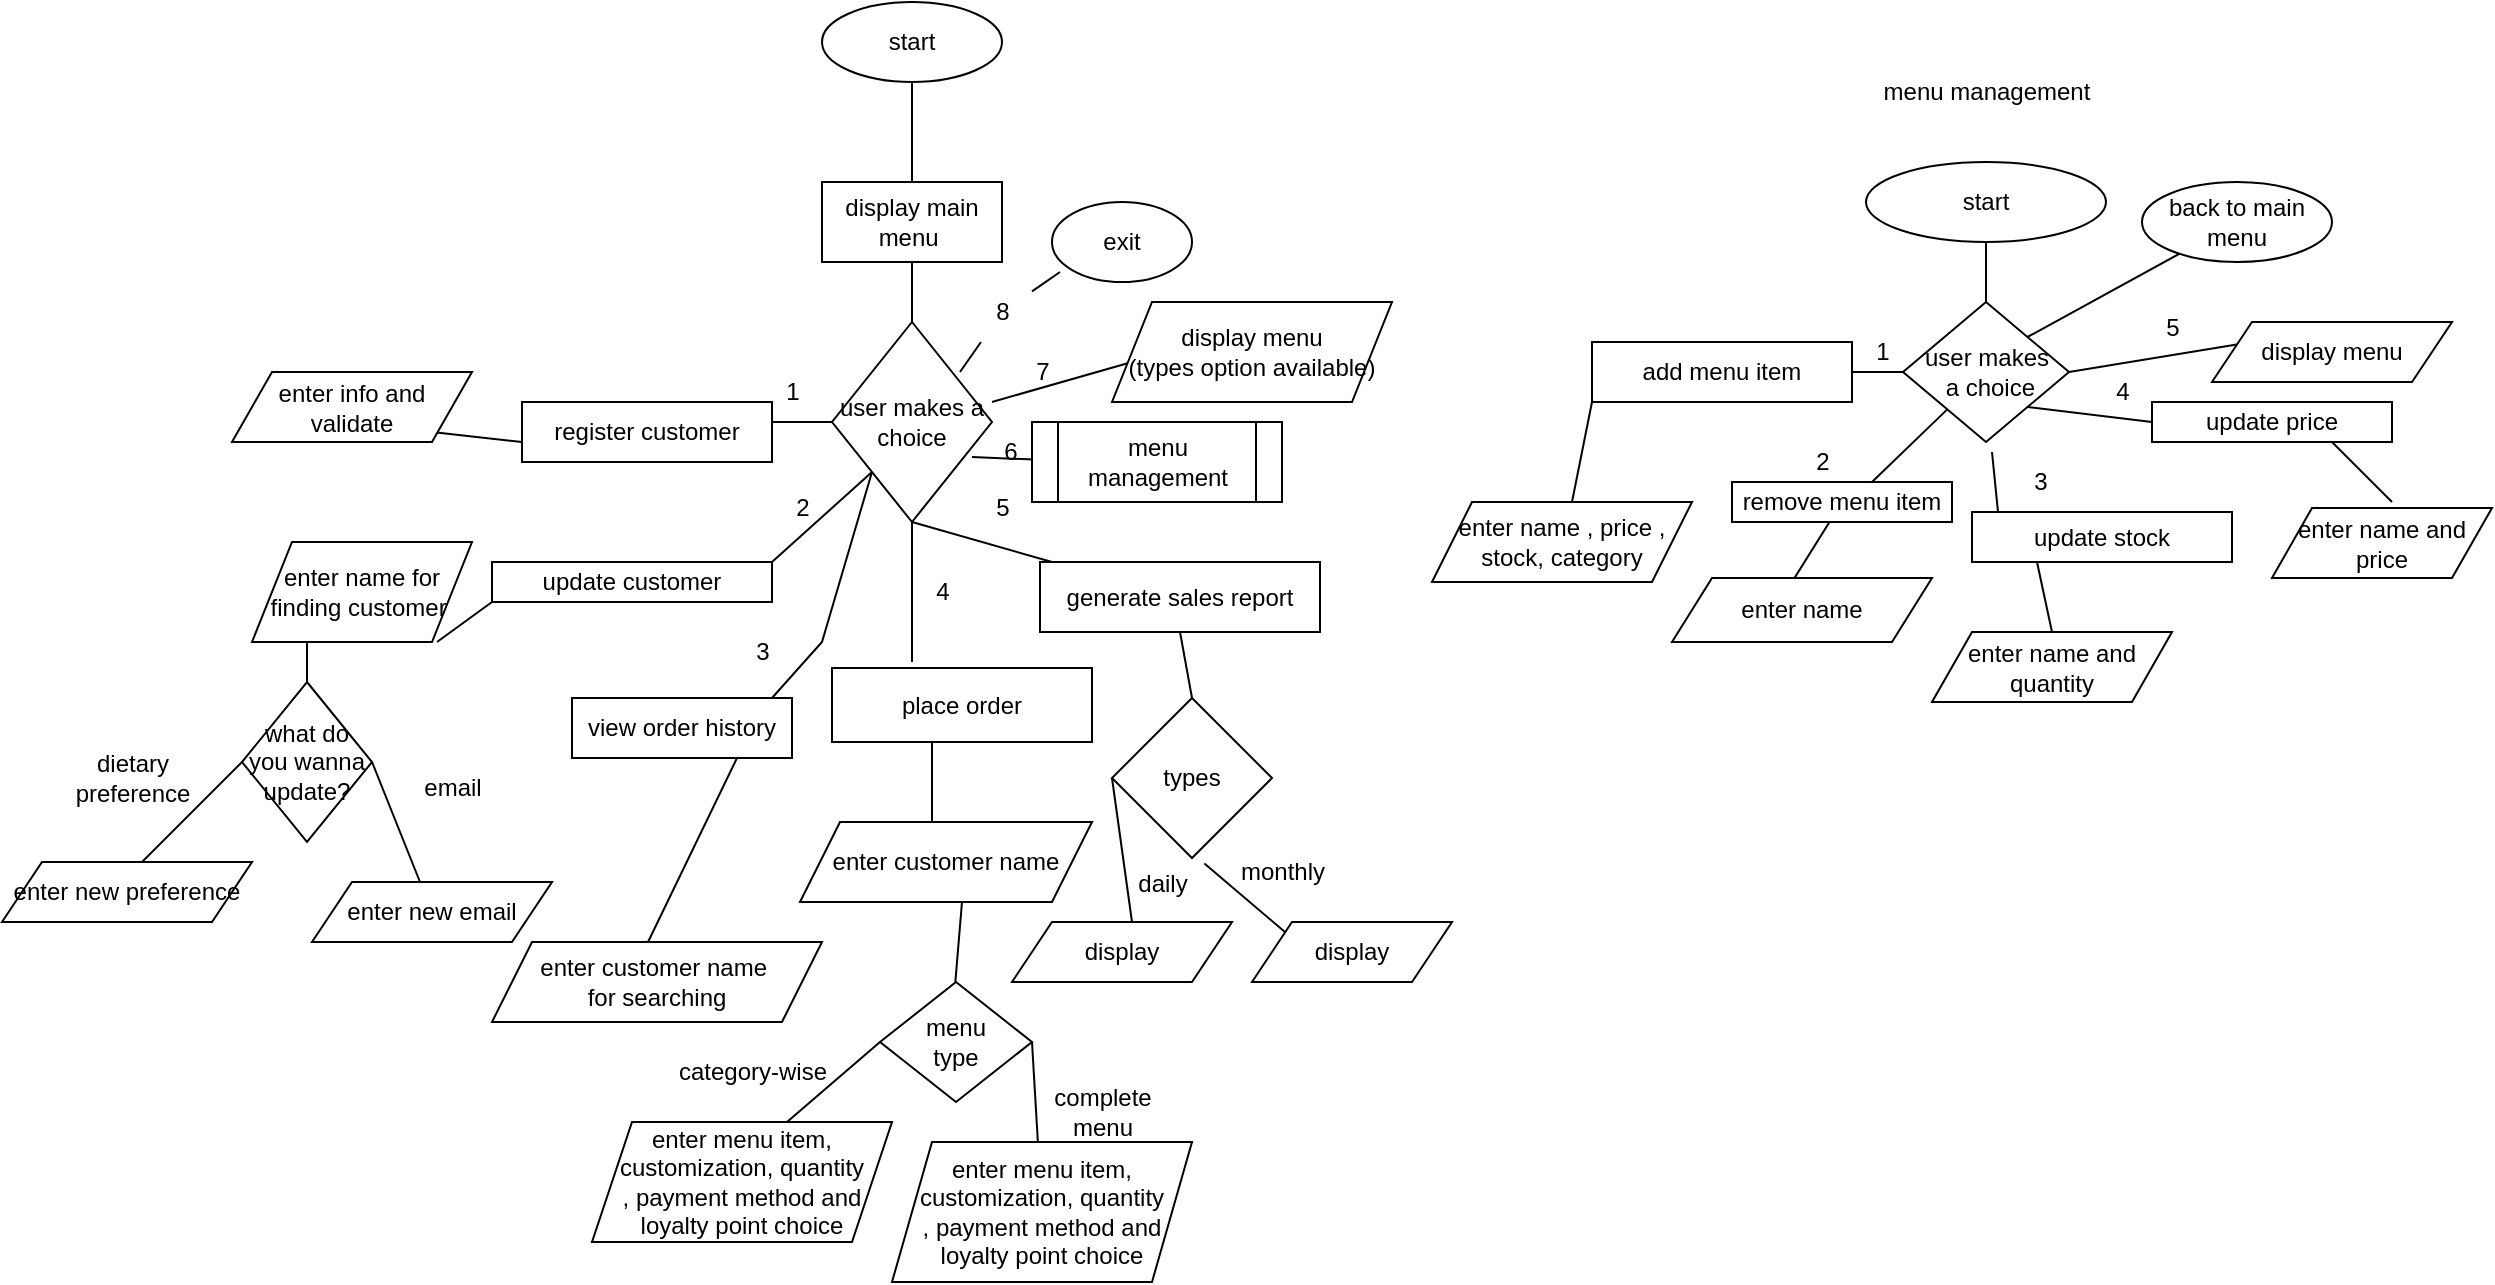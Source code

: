 <mxfile version="27.0.6">
  <diagram id="C5RBs43oDa-KdzZeNtuy" name="Page-1">
    <mxGraphModel dx="1990" dy="620" grid="1" gridSize="10" guides="1" tooltips="1" connect="1" arrows="1" fold="1" page="1" pageScale="1" pageWidth="827" pageHeight="1169" math="0" shadow="0">
      <root>
        <mxCell id="WIyWlLk6GJQsqaUBKTNV-0" />
        <mxCell id="WIyWlLk6GJQsqaUBKTNV-1" parent="WIyWlLk6GJQsqaUBKTNV-0" />
        <mxCell id="1PESIYowiOWOIRE1go4r-1" value="start" style="ellipse;whiteSpace=wrap;html=1;" vertex="1" parent="WIyWlLk6GJQsqaUBKTNV-1">
          <mxGeometry x="305" y="30" width="90" height="40" as="geometry" />
        </mxCell>
        <mxCell id="1PESIYowiOWOIRE1go4r-2" value="" style="endArrow=none;html=1;rounded=0;entryX=0.5;entryY=1;entryDx=0;entryDy=0;" edge="1" parent="WIyWlLk6GJQsqaUBKTNV-1" source="1PESIYowiOWOIRE1go4r-3" target="1PESIYowiOWOIRE1go4r-1">
          <mxGeometry width="50" height="50" relative="1" as="geometry">
            <mxPoint x="55" y="120" as="sourcePoint" />
            <mxPoint x="70" y="120" as="targetPoint" />
          </mxGeometry>
        </mxCell>
        <mxCell id="1PESIYowiOWOIRE1go4r-3" value="display main menu&amp;nbsp;" style="rounded=0;whiteSpace=wrap;html=1;" vertex="1" parent="WIyWlLk6GJQsqaUBKTNV-1">
          <mxGeometry x="305" y="120" width="90" height="40" as="geometry" />
        </mxCell>
        <mxCell id="1PESIYowiOWOIRE1go4r-5" value="" style="endArrow=none;html=1;rounded=0;entryX=0.5;entryY=1;entryDx=0;entryDy=0;exitX=0.5;exitY=0;exitDx=0;exitDy=0;" edge="1" parent="WIyWlLk6GJQsqaUBKTNV-1" source="1PESIYowiOWOIRE1go4r-7" target="1PESIYowiOWOIRE1go4r-3">
          <mxGeometry width="50" height="50" relative="1" as="geometry">
            <mxPoint x="55" y="180" as="sourcePoint" />
            <mxPoint x="440" y="240" as="targetPoint" />
          </mxGeometry>
        </mxCell>
        <mxCell id="1PESIYowiOWOIRE1go4r-7" value="user makes a choice" style="rhombus;whiteSpace=wrap;html=1;" vertex="1" parent="WIyWlLk6GJQsqaUBKTNV-1">
          <mxGeometry x="310" y="190" width="80" height="100" as="geometry" />
        </mxCell>
        <mxCell id="1PESIYowiOWOIRE1go4r-8" value="" style="endArrow=none;html=1;rounded=0;entryX=0;entryY=0.5;entryDx=0;entryDy=0;" edge="1" parent="WIyWlLk6GJQsqaUBKTNV-1" target="1PESIYowiOWOIRE1go4r-7">
          <mxGeometry width="50" height="50" relative="1" as="geometry">
            <mxPoint x="270" y="240" as="sourcePoint" />
            <mxPoint x="440" y="270" as="targetPoint" />
          </mxGeometry>
        </mxCell>
        <mxCell id="1PESIYowiOWOIRE1go4r-9" value="1" style="text;html=1;align=center;verticalAlign=middle;resizable=0;points=[];autosize=1;strokeColor=none;fillColor=none;" vertex="1" parent="WIyWlLk6GJQsqaUBKTNV-1">
          <mxGeometry x="275" y="210" width="30" height="30" as="geometry" />
        </mxCell>
        <mxCell id="1PESIYowiOWOIRE1go4r-10" value="register customer" style="rounded=0;whiteSpace=wrap;html=1;" vertex="1" parent="WIyWlLk6GJQsqaUBKTNV-1">
          <mxGeometry x="155" y="230" width="125" height="30" as="geometry" />
        </mxCell>
        <mxCell id="1PESIYowiOWOIRE1go4r-11" value="" style="endArrow=none;html=1;rounded=0;exitX=1;exitY=0.5;exitDx=0;exitDy=0;" edge="1" parent="WIyWlLk6GJQsqaUBKTNV-1">
          <mxGeometry width="50" height="50" relative="1" as="geometry">
            <mxPoint x="110" y="245" as="sourcePoint" />
            <mxPoint x="155" y="250" as="targetPoint" />
            <Array as="points" />
          </mxGeometry>
        </mxCell>
        <mxCell id="1PESIYowiOWOIRE1go4r-14" value="" style="endArrow=none;html=1;rounded=0;entryX=0;entryY=1;entryDx=0;entryDy=0;" edge="1" parent="WIyWlLk6GJQsqaUBKTNV-1" target="1PESIYowiOWOIRE1go4r-7">
          <mxGeometry width="50" height="50" relative="1" as="geometry">
            <mxPoint x="280" y="310" as="sourcePoint" />
            <mxPoint x="440" y="270" as="targetPoint" />
          </mxGeometry>
        </mxCell>
        <mxCell id="1PESIYowiOWOIRE1go4r-15" value="2&lt;div&gt;&lt;br&gt;&lt;/div&gt;" style="text;html=1;align=center;verticalAlign=middle;resizable=0;points=[];autosize=1;strokeColor=none;fillColor=none;" vertex="1" parent="WIyWlLk6GJQsqaUBKTNV-1">
          <mxGeometry x="280" y="270" width="30" height="40" as="geometry" />
        </mxCell>
        <mxCell id="1PESIYowiOWOIRE1go4r-16" value="update customer" style="rounded=0;whiteSpace=wrap;html=1;" vertex="1" parent="WIyWlLk6GJQsqaUBKTNV-1">
          <mxGeometry x="140" y="310" width="140" height="20" as="geometry" />
        </mxCell>
        <mxCell id="1PESIYowiOWOIRE1go4r-17" value="" style="endArrow=none;html=1;rounded=0;exitX=1;exitY=1;exitDx=0;exitDy=0;" edge="1" parent="WIyWlLk6GJQsqaUBKTNV-1">
          <mxGeometry width="50" height="50" relative="1" as="geometry">
            <mxPoint x="112.5" y="350" as="sourcePoint" />
            <mxPoint x="140" y="330" as="targetPoint" />
          </mxGeometry>
        </mxCell>
        <mxCell id="1PESIYowiOWOIRE1go4r-19" value="" style="endArrow=none;html=1;rounded=0;exitX=0.5;exitY=1;exitDx=0;exitDy=0;" edge="1" parent="WIyWlLk6GJQsqaUBKTNV-1" target="1PESIYowiOWOIRE1go4r-20">
          <mxGeometry width="50" height="50" relative="1" as="geometry">
            <mxPoint x="47.5" y="350" as="sourcePoint" />
            <mxPoint x="50" y="350" as="targetPoint" />
          </mxGeometry>
        </mxCell>
        <mxCell id="1PESIYowiOWOIRE1go4r-20" value="what do you wanna update?" style="rhombus;whiteSpace=wrap;html=1;" vertex="1" parent="WIyWlLk6GJQsqaUBKTNV-1">
          <mxGeometry x="15" y="370" width="65" height="80" as="geometry" />
        </mxCell>
        <mxCell id="1PESIYowiOWOIRE1go4r-21" value="" style="endArrow=none;html=1;rounded=0;exitX=1;exitY=0.5;exitDx=0;exitDy=0;" edge="1" parent="WIyWlLk6GJQsqaUBKTNV-1" source="1PESIYowiOWOIRE1go4r-20">
          <mxGeometry width="50" height="50" relative="1" as="geometry">
            <mxPoint x="370" y="370" as="sourcePoint" />
            <mxPoint x="104" y="470" as="targetPoint" />
          </mxGeometry>
        </mxCell>
        <mxCell id="1PESIYowiOWOIRE1go4r-24" value="" style="endArrow=none;html=1;rounded=0;" edge="1" parent="WIyWlLk6GJQsqaUBKTNV-1">
          <mxGeometry width="50" height="50" relative="1" as="geometry">
            <mxPoint x="-35" y="460" as="sourcePoint" />
            <mxPoint x="15" y="410" as="targetPoint" />
          </mxGeometry>
        </mxCell>
        <mxCell id="1PESIYowiOWOIRE1go4r-25" value="email" style="text;html=1;align=center;verticalAlign=middle;resizable=0;points=[];autosize=1;strokeColor=none;fillColor=none;" vertex="1" parent="WIyWlLk6GJQsqaUBKTNV-1">
          <mxGeometry x="95" y="408" width="50" height="30" as="geometry" />
        </mxCell>
        <mxCell id="1PESIYowiOWOIRE1go4r-26" value="dietary&lt;div&gt;preference&lt;/div&gt;" style="text;html=1;align=center;verticalAlign=middle;resizable=0;points=[];autosize=1;strokeColor=none;fillColor=none;" vertex="1" parent="WIyWlLk6GJQsqaUBKTNV-1">
          <mxGeometry x="-80" y="398" width="80" height="40" as="geometry" />
        </mxCell>
        <mxCell id="1PESIYowiOWOIRE1go4r-27" value="" style="endArrow=none;html=1;rounded=0;exitX=0.5;exitY=0;exitDx=0;exitDy=0;entryX=0;entryY=1;entryDx=0;entryDy=0;" edge="1" parent="WIyWlLk6GJQsqaUBKTNV-1" target="1PESIYowiOWOIRE1go4r-7">
          <mxGeometry width="50" height="50" relative="1" as="geometry">
            <mxPoint x="280" y="378" as="sourcePoint" />
            <mxPoint x="332.5" y="274.375" as="targetPoint" />
            <Array as="points">
              <mxPoint x="305" y="350" />
            </Array>
          </mxGeometry>
        </mxCell>
        <mxCell id="1PESIYowiOWOIRE1go4r-28" value="view order history" style="rounded=0;whiteSpace=wrap;html=1;" vertex="1" parent="WIyWlLk6GJQsqaUBKTNV-1">
          <mxGeometry x="180" y="378" width="110" height="30" as="geometry" />
        </mxCell>
        <mxCell id="1PESIYowiOWOIRE1go4r-30" value="3" style="text;html=1;align=center;verticalAlign=middle;resizable=0;points=[];autosize=1;strokeColor=none;fillColor=none;" vertex="1" parent="WIyWlLk6GJQsqaUBKTNV-1">
          <mxGeometry x="260" y="340" width="30" height="30" as="geometry" />
        </mxCell>
        <mxCell id="1PESIYowiOWOIRE1go4r-33" value="enter info and validate" style="shape=parallelogram;perimeter=parallelogramPerimeter;whiteSpace=wrap;html=1;fixedSize=1;" vertex="1" parent="WIyWlLk6GJQsqaUBKTNV-1">
          <mxGeometry x="10" y="215" width="120" height="35" as="geometry" />
        </mxCell>
        <mxCell id="1PESIYowiOWOIRE1go4r-34" value="enter name for finding customer&amp;nbsp;" style="shape=parallelogram;perimeter=parallelogramPerimeter;whiteSpace=wrap;html=1;fixedSize=1;" vertex="1" parent="WIyWlLk6GJQsqaUBKTNV-1">
          <mxGeometry x="20" y="300" width="110" height="50" as="geometry" />
        </mxCell>
        <mxCell id="1PESIYowiOWOIRE1go4r-35" value="enter new preference" style="shape=parallelogram;perimeter=parallelogramPerimeter;whiteSpace=wrap;html=1;fixedSize=1;" vertex="1" parent="WIyWlLk6GJQsqaUBKTNV-1">
          <mxGeometry x="-105" y="460" width="125" height="30" as="geometry" />
        </mxCell>
        <mxCell id="1PESIYowiOWOIRE1go4r-36" value="enter new email" style="shape=parallelogram;perimeter=parallelogramPerimeter;whiteSpace=wrap;html=1;fixedSize=1;" vertex="1" parent="WIyWlLk6GJQsqaUBKTNV-1">
          <mxGeometry x="50" y="470" width="120" height="30" as="geometry" />
        </mxCell>
        <mxCell id="1PESIYowiOWOIRE1go4r-37" value="" style="endArrow=none;html=1;rounded=0;entryX=0.75;entryY=1;entryDx=0;entryDy=0;exitX=0.467;exitY=0.05;exitDx=0;exitDy=0;exitPerimeter=0;" edge="1" parent="WIyWlLk6GJQsqaUBKTNV-1" source="1PESIYowiOWOIRE1go4r-38" target="1PESIYowiOWOIRE1go4r-28">
          <mxGeometry width="50" height="50" relative="1" as="geometry">
            <mxPoint x="285" y="450" as="sourcePoint" />
            <mxPoint x="320" y="340" as="targetPoint" />
          </mxGeometry>
        </mxCell>
        <mxCell id="1PESIYowiOWOIRE1go4r-38" value="enter customer name&amp;nbsp;&lt;div&gt;for searching&lt;/div&gt;" style="shape=parallelogram;perimeter=parallelogramPerimeter;whiteSpace=wrap;html=1;fixedSize=1;" vertex="1" parent="WIyWlLk6GJQsqaUBKTNV-1">
          <mxGeometry x="140" y="500" width="165" height="40" as="geometry" />
        </mxCell>
        <mxCell id="1PESIYowiOWOIRE1go4r-39" value="" style="endArrow=none;html=1;rounded=0;entryX=0.5;entryY=1;entryDx=0;entryDy=0;" edge="1" parent="WIyWlLk6GJQsqaUBKTNV-1" target="1PESIYowiOWOIRE1go4r-7">
          <mxGeometry width="50" height="50" relative="1" as="geometry">
            <mxPoint x="350" y="360" as="sourcePoint" />
            <mxPoint x="360" y="300" as="targetPoint" />
          </mxGeometry>
        </mxCell>
        <mxCell id="1PESIYowiOWOIRE1go4r-40" value="4" style="text;html=1;align=center;verticalAlign=middle;resizable=0;points=[];autosize=1;strokeColor=none;fillColor=none;" vertex="1" parent="WIyWlLk6GJQsqaUBKTNV-1">
          <mxGeometry x="350" y="310" width="30" height="30" as="geometry" />
        </mxCell>
        <mxCell id="1PESIYowiOWOIRE1go4r-41" value="place order" style="rounded=0;whiteSpace=wrap;html=1;" vertex="1" parent="WIyWlLk6GJQsqaUBKTNV-1">
          <mxGeometry x="310" y="363" width="130" height="37" as="geometry" />
        </mxCell>
        <mxCell id="1PESIYowiOWOIRE1go4r-42" value="" style="endArrow=none;html=1;rounded=0;" edge="1" parent="WIyWlLk6GJQsqaUBKTNV-1">
          <mxGeometry width="50" height="50" relative="1" as="geometry">
            <mxPoint x="360" y="440" as="sourcePoint" />
            <mxPoint x="360" y="400" as="targetPoint" />
          </mxGeometry>
        </mxCell>
        <mxCell id="1PESIYowiOWOIRE1go4r-43" value="enter customer name" style="shape=parallelogram;perimeter=parallelogramPerimeter;whiteSpace=wrap;html=1;fixedSize=1;" vertex="1" parent="WIyWlLk6GJQsqaUBKTNV-1">
          <mxGeometry x="294" y="440" width="146" height="40" as="geometry" />
        </mxCell>
        <mxCell id="1PESIYowiOWOIRE1go4r-44" value="" style="endArrow=none;html=1;rounded=0;" edge="1" parent="WIyWlLk6GJQsqaUBKTNV-1">
          <mxGeometry width="50" height="50" relative="1" as="geometry">
            <mxPoint x="370" y="540" as="sourcePoint" />
            <mxPoint x="375" y="480" as="targetPoint" />
          </mxGeometry>
        </mxCell>
        <mxCell id="1PESIYowiOWOIRE1go4r-46" value="menu&lt;div&gt;type&lt;/div&gt;" style="rhombus;whiteSpace=wrap;html=1;" vertex="1" parent="WIyWlLk6GJQsqaUBKTNV-1">
          <mxGeometry x="334" y="520" width="76" height="60" as="geometry" />
        </mxCell>
        <mxCell id="1PESIYowiOWOIRE1go4r-48" value="" style="endArrow=none;html=1;rounded=0;entryX=0;entryY=0.5;entryDx=0;entryDy=0;exitX=0.75;exitY=0;exitDx=0;exitDy=0;" edge="1" parent="WIyWlLk6GJQsqaUBKTNV-1" target="1PESIYowiOWOIRE1go4r-46">
          <mxGeometry width="50" height="50" relative="1" as="geometry">
            <mxPoint x="287.5" y="590" as="sourcePoint" />
            <mxPoint x="360" y="580" as="targetPoint" />
          </mxGeometry>
        </mxCell>
        <mxCell id="1PESIYowiOWOIRE1go4r-49" value="category-wise" style="text;html=1;align=center;verticalAlign=middle;resizable=0;points=[];autosize=1;strokeColor=none;fillColor=none;" vertex="1" parent="WIyWlLk6GJQsqaUBKTNV-1">
          <mxGeometry x="220" y="550" width="100" height="30" as="geometry" />
        </mxCell>
        <mxCell id="1PESIYowiOWOIRE1go4r-50" value="enter menu item, customization, quantity ,&lt;span style=&quot;background-color: transparent; color: light-dark(rgb(0, 0, 0), rgb(255, 255, 255));&quot;&gt;&amp;nbsp;payment method and loyalty point choice&lt;/span&gt;" style="shape=parallelogram;perimeter=parallelogramPerimeter;whiteSpace=wrap;html=1;fixedSize=1;" vertex="1" parent="WIyWlLk6GJQsqaUBKTNV-1">
          <mxGeometry x="190" y="590" width="150" height="60" as="geometry" />
        </mxCell>
        <mxCell id="1PESIYowiOWOIRE1go4r-51" value="" style="endArrow=none;html=1;rounded=0;exitX=1;exitY=0.5;exitDx=0;exitDy=0;" edge="1" parent="WIyWlLk6GJQsqaUBKTNV-1" source="1PESIYowiOWOIRE1go4r-46" target="1PESIYowiOWOIRE1go4r-52">
          <mxGeometry width="50" height="50" relative="1" as="geometry">
            <mxPoint x="380" y="620" as="sourcePoint" />
            <mxPoint x="400" y="620" as="targetPoint" />
          </mxGeometry>
        </mxCell>
        <mxCell id="1PESIYowiOWOIRE1go4r-52" value="enter menu item, customization, quantity ,&lt;span style=&quot;color: light-dark(rgb(0, 0, 0), rgb(255, 255, 255)); background-color: transparent;&quot;&gt;&amp;nbsp;payment method and loyalty point choice&lt;/span&gt;" style="shape=parallelogram;perimeter=parallelogramPerimeter;whiteSpace=wrap;html=1;fixedSize=1;" vertex="1" parent="WIyWlLk6GJQsqaUBKTNV-1">
          <mxGeometry x="340" y="600" width="150" height="70" as="geometry" />
        </mxCell>
        <mxCell id="1PESIYowiOWOIRE1go4r-53" value="complete&lt;div&gt;menu&lt;/div&gt;" style="text;html=1;align=center;verticalAlign=middle;resizable=0;points=[];autosize=1;strokeColor=none;fillColor=none;" vertex="1" parent="WIyWlLk6GJQsqaUBKTNV-1">
          <mxGeometry x="410" y="565" width="70" height="40" as="geometry" />
        </mxCell>
        <mxCell id="1PESIYowiOWOIRE1go4r-54" value="" style="endArrow=none;html=1;rounded=0;exitX=0.5;exitY=1;exitDx=0;exitDy=0;" edge="1" parent="WIyWlLk6GJQsqaUBKTNV-1" source="1PESIYowiOWOIRE1go4r-7">
          <mxGeometry width="50" height="50" relative="1" as="geometry">
            <mxPoint x="480" y="320" as="sourcePoint" />
            <mxPoint x="420" y="310" as="targetPoint" />
          </mxGeometry>
        </mxCell>
        <mxCell id="1PESIYowiOWOIRE1go4r-55" value="generate sales report" style="rounded=0;whiteSpace=wrap;html=1;" vertex="1" parent="WIyWlLk6GJQsqaUBKTNV-1">
          <mxGeometry x="414" y="310" width="140" height="35" as="geometry" />
        </mxCell>
        <mxCell id="1PESIYowiOWOIRE1go4r-56" value="5&lt;div&gt;&lt;br&gt;&lt;/div&gt;" style="text;html=1;align=center;verticalAlign=middle;resizable=0;points=[];autosize=1;strokeColor=none;fillColor=none;" vertex="1" parent="WIyWlLk6GJQsqaUBKTNV-1">
          <mxGeometry x="380" y="270" width="30" height="40" as="geometry" />
        </mxCell>
        <mxCell id="1PESIYowiOWOIRE1go4r-57" value="types" style="rhombus;whiteSpace=wrap;html=1;" vertex="1" parent="WIyWlLk6GJQsqaUBKTNV-1">
          <mxGeometry x="450" y="378" width="80" height="80" as="geometry" />
        </mxCell>
        <mxCell id="1PESIYowiOWOIRE1go4r-58" value="" style="endArrow=none;html=1;rounded=0;exitX=0.5;exitY=1;exitDx=0;exitDy=0;entryX=0.5;entryY=0;entryDx=0;entryDy=0;" edge="1" parent="WIyWlLk6GJQsqaUBKTNV-1" source="1PESIYowiOWOIRE1go4r-55" target="1PESIYowiOWOIRE1go4r-57">
          <mxGeometry width="50" height="50" relative="1" as="geometry">
            <mxPoint x="570" y="390" as="sourcePoint" />
            <mxPoint x="620" y="340" as="targetPoint" />
          </mxGeometry>
        </mxCell>
        <mxCell id="1PESIYowiOWOIRE1go4r-59" value="" style="endArrow=none;html=1;rounded=0;entryX=0;entryY=0.5;entryDx=0;entryDy=0;" edge="1" parent="WIyWlLk6GJQsqaUBKTNV-1" target="1PESIYowiOWOIRE1go4r-57">
          <mxGeometry width="50" height="50" relative="1" as="geometry">
            <mxPoint x="460" y="490" as="sourcePoint" />
            <mxPoint x="510" y="510" as="targetPoint" />
          </mxGeometry>
        </mxCell>
        <mxCell id="1PESIYowiOWOIRE1go4r-61" value="display" style="shape=parallelogram;perimeter=parallelogramPerimeter;whiteSpace=wrap;html=1;fixedSize=1;" vertex="1" parent="WIyWlLk6GJQsqaUBKTNV-1">
          <mxGeometry x="400" y="490" width="110" height="30" as="geometry" />
        </mxCell>
        <mxCell id="1PESIYowiOWOIRE1go4r-62" value="daily&lt;div&gt;&lt;br&gt;&lt;/div&gt;" style="text;html=1;align=center;verticalAlign=middle;resizable=0;points=[];autosize=1;strokeColor=none;fillColor=none;" vertex="1" parent="WIyWlLk6GJQsqaUBKTNV-1">
          <mxGeometry x="450" y="458" width="50" height="40" as="geometry" />
        </mxCell>
        <mxCell id="1PESIYowiOWOIRE1go4r-63" value="" style="endArrow=none;html=1;rounded=0;entryX=0.924;entryY=0.069;entryDx=0;entryDy=0;entryPerimeter=0;" edge="1" parent="WIyWlLk6GJQsqaUBKTNV-1" target="1PESIYowiOWOIRE1go4r-62">
          <mxGeometry width="50" height="50" relative="1" as="geometry">
            <mxPoint x="540" y="498" as="sourcePoint" />
            <mxPoint x="590" y="448" as="targetPoint" />
          </mxGeometry>
        </mxCell>
        <mxCell id="1PESIYowiOWOIRE1go4r-64" value="display" style="shape=parallelogram;perimeter=parallelogramPerimeter;whiteSpace=wrap;html=1;fixedSize=1;" vertex="1" parent="WIyWlLk6GJQsqaUBKTNV-1">
          <mxGeometry x="520" y="490" width="100" height="30" as="geometry" />
        </mxCell>
        <mxCell id="1PESIYowiOWOIRE1go4r-65" value="monthly" style="text;html=1;align=center;verticalAlign=middle;resizable=0;points=[];autosize=1;strokeColor=none;fillColor=none;" vertex="1" parent="WIyWlLk6GJQsqaUBKTNV-1">
          <mxGeometry x="500" y="450" width="70" height="30" as="geometry" />
        </mxCell>
        <mxCell id="1PESIYowiOWOIRE1go4r-66" value="" style="endArrow=none;html=1;rounded=0;" edge="1" parent="WIyWlLk6GJQsqaUBKTNV-1">
          <mxGeometry width="50" height="50" relative="1" as="geometry">
            <mxPoint x="380" y="257.5" as="sourcePoint" />
            <mxPoint x="440" y="260" as="targetPoint" />
          </mxGeometry>
        </mxCell>
        <mxCell id="1PESIYowiOWOIRE1go4r-68" value="menu management" style="shape=process;whiteSpace=wrap;html=1;backgroundOutline=1;" vertex="1" parent="WIyWlLk6GJQsqaUBKTNV-1">
          <mxGeometry x="410" y="240" width="125" height="40" as="geometry" />
        </mxCell>
        <mxCell id="1PESIYowiOWOIRE1go4r-69" value="" style="endArrow=none;html=1;rounded=0;exitX=1;exitY=0.4;exitDx=0;exitDy=0;exitPerimeter=0;" edge="1" parent="WIyWlLk6GJQsqaUBKTNV-1" source="1PESIYowiOWOIRE1go4r-7">
          <mxGeometry width="50" height="50" relative="1" as="geometry">
            <mxPoint x="395" y="240" as="sourcePoint" />
            <mxPoint x="460" y="210" as="targetPoint" />
          </mxGeometry>
        </mxCell>
        <mxCell id="1PESIYowiOWOIRE1go4r-70" value="display menu&lt;div&gt;(types option available)&lt;/div&gt;" style="shape=parallelogram;perimeter=parallelogramPerimeter;whiteSpace=wrap;html=1;fixedSize=1;" vertex="1" parent="WIyWlLk6GJQsqaUBKTNV-1">
          <mxGeometry x="450" y="180" width="140" height="50" as="geometry" />
        </mxCell>
        <mxCell id="1PESIYowiOWOIRE1go4r-71" value="6" style="text;html=1;align=center;verticalAlign=middle;resizable=0;points=[];autosize=1;strokeColor=none;fillColor=none;" vertex="1" parent="WIyWlLk6GJQsqaUBKTNV-1">
          <mxGeometry x="384" y="240" width="30" height="30" as="geometry" />
        </mxCell>
        <mxCell id="1PESIYowiOWOIRE1go4r-72" value="7" style="text;html=1;align=center;verticalAlign=middle;resizable=0;points=[];autosize=1;strokeColor=none;fillColor=none;" vertex="1" parent="WIyWlLk6GJQsqaUBKTNV-1">
          <mxGeometry x="400" y="200" width="30" height="30" as="geometry" />
        </mxCell>
        <mxCell id="1PESIYowiOWOIRE1go4r-73" value="" style="endArrow=none;html=1;rounded=0;" edge="1" parent="WIyWlLk6GJQsqaUBKTNV-1" source="1PESIYowiOWOIRE1go4r-75">
          <mxGeometry width="50" height="50" relative="1" as="geometry">
            <mxPoint x="374" y="215" as="sourcePoint" />
            <mxPoint x="424" y="165" as="targetPoint" />
          </mxGeometry>
        </mxCell>
        <mxCell id="1PESIYowiOWOIRE1go4r-74" value="exit" style="ellipse;whiteSpace=wrap;html=1;" vertex="1" parent="WIyWlLk6GJQsqaUBKTNV-1">
          <mxGeometry x="420" y="130" width="70" height="40" as="geometry" />
        </mxCell>
        <mxCell id="1PESIYowiOWOIRE1go4r-76" value="" style="endArrow=none;html=1;rounded=0;" edge="1" parent="WIyWlLk6GJQsqaUBKTNV-1" target="1PESIYowiOWOIRE1go4r-75">
          <mxGeometry width="50" height="50" relative="1" as="geometry">
            <mxPoint x="374" y="215" as="sourcePoint" />
            <mxPoint x="424" y="165" as="targetPoint" />
          </mxGeometry>
        </mxCell>
        <mxCell id="1PESIYowiOWOIRE1go4r-75" value="8" style="text;html=1;align=center;verticalAlign=middle;resizable=0;points=[];autosize=1;strokeColor=none;fillColor=none;" vertex="1" parent="WIyWlLk6GJQsqaUBKTNV-1">
          <mxGeometry x="380" y="170" width="30" height="30" as="geometry" />
        </mxCell>
        <mxCell id="1PESIYowiOWOIRE1go4r-77" value="menu management" style="text;html=1;align=center;verticalAlign=middle;resizable=0;points=[];autosize=1;strokeColor=none;fillColor=none;" vertex="1" parent="WIyWlLk6GJQsqaUBKTNV-1">
          <mxGeometry x="822" y="60" width="130" height="30" as="geometry" />
        </mxCell>
        <mxCell id="1PESIYowiOWOIRE1go4r-78" value="start" style="ellipse;whiteSpace=wrap;html=1;" vertex="1" parent="WIyWlLk6GJQsqaUBKTNV-1">
          <mxGeometry x="827" y="110" width="120" height="40" as="geometry" />
        </mxCell>
        <mxCell id="1PESIYowiOWOIRE1go4r-80" value="" style="endArrow=none;html=1;rounded=0;entryX=0.5;entryY=1;entryDx=0;entryDy=0;" edge="1" parent="WIyWlLk6GJQsqaUBKTNV-1" target="1PESIYowiOWOIRE1go4r-78">
          <mxGeometry width="50" height="50" relative="1" as="geometry">
            <mxPoint x="887" y="210" as="sourcePoint" />
            <mxPoint x="780" y="280" as="targetPoint" />
          </mxGeometry>
        </mxCell>
        <mxCell id="1PESIYowiOWOIRE1go4r-81" value="user makes&lt;div&gt;&amp;nbsp;a choice&lt;/div&gt;" style="rhombus;whiteSpace=wrap;html=1;" vertex="1" parent="WIyWlLk6GJQsqaUBKTNV-1">
          <mxGeometry x="845.5" y="180" width="83" height="70" as="geometry" />
        </mxCell>
        <mxCell id="1PESIYowiOWOIRE1go4r-82" value="" style="endArrow=none;html=1;rounded=0;entryX=0;entryY=0.5;entryDx=0;entryDy=0;" edge="1" parent="WIyWlLk6GJQsqaUBKTNV-1" target="1PESIYowiOWOIRE1go4r-81">
          <mxGeometry width="50" height="50" relative="1" as="geometry">
            <mxPoint x="800" y="215" as="sourcePoint" />
            <mxPoint x="780" y="280" as="targetPoint" />
          </mxGeometry>
        </mxCell>
        <mxCell id="1PESIYowiOWOIRE1go4r-83" value="add menu item" style="rounded=0;whiteSpace=wrap;html=1;" vertex="1" parent="WIyWlLk6GJQsqaUBKTNV-1">
          <mxGeometry x="690" y="200" width="130" height="30" as="geometry" />
        </mxCell>
        <mxCell id="1PESIYowiOWOIRE1go4r-84" value="" style="endArrow=none;html=1;rounded=0;entryX=0;entryY=1;entryDx=0;entryDy=0;" edge="1" parent="WIyWlLk6GJQsqaUBKTNV-1" target="1PESIYowiOWOIRE1go4r-83">
          <mxGeometry width="50" height="50" relative="1" as="geometry">
            <mxPoint x="680" y="280" as="sourcePoint" />
            <mxPoint x="780" y="280" as="targetPoint" />
          </mxGeometry>
        </mxCell>
        <mxCell id="1PESIYowiOWOIRE1go4r-85" value="enter name , price , stock, category" style="shape=parallelogram;perimeter=parallelogramPerimeter;whiteSpace=wrap;html=1;fixedSize=1;" vertex="1" parent="WIyWlLk6GJQsqaUBKTNV-1">
          <mxGeometry x="610" y="280" width="130" height="40" as="geometry" />
        </mxCell>
        <mxCell id="1PESIYowiOWOIRE1go4r-86" value="1" style="text;html=1;align=center;verticalAlign=middle;resizable=0;points=[];autosize=1;strokeColor=none;fillColor=none;" vertex="1" parent="WIyWlLk6GJQsqaUBKTNV-1">
          <mxGeometry x="820" y="190" width="30" height="30" as="geometry" />
        </mxCell>
        <mxCell id="1PESIYowiOWOIRE1go4r-87" value="" style="endArrow=none;html=1;rounded=0;" edge="1" parent="WIyWlLk6GJQsqaUBKTNV-1" target="1PESIYowiOWOIRE1go4r-81">
          <mxGeometry width="50" height="50" relative="1" as="geometry">
            <mxPoint x="830" y="270" as="sourcePoint" />
            <mxPoint x="780" y="280" as="targetPoint" />
          </mxGeometry>
        </mxCell>
        <mxCell id="1PESIYowiOWOIRE1go4r-88" value="remove menu item" style="rounded=0;whiteSpace=wrap;html=1;" vertex="1" parent="WIyWlLk6GJQsqaUBKTNV-1">
          <mxGeometry x="760" y="270" width="110" height="20" as="geometry" />
        </mxCell>
        <mxCell id="1PESIYowiOWOIRE1go4r-89" value="2" style="text;html=1;align=center;verticalAlign=middle;resizable=0;points=[];autosize=1;strokeColor=none;fillColor=none;" vertex="1" parent="WIyWlLk6GJQsqaUBKTNV-1">
          <mxGeometry x="790" y="245" width="30" height="30" as="geometry" />
        </mxCell>
        <mxCell id="1PESIYowiOWOIRE1go4r-90" value="" style="endArrow=none;html=1;rounded=0;" edge="1" parent="WIyWlLk6GJQsqaUBKTNV-1" target="1PESIYowiOWOIRE1go4r-88">
          <mxGeometry width="50" height="50" relative="1" as="geometry">
            <mxPoint x="790" y="320" as="sourcePoint" />
            <mxPoint x="680" y="270" as="targetPoint" />
          </mxGeometry>
        </mxCell>
        <mxCell id="1PESIYowiOWOIRE1go4r-91" value="enter name" style="shape=parallelogram;perimeter=parallelogramPerimeter;whiteSpace=wrap;html=1;fixedSize=1;" vertex="1" parent="WIyWlLk6GJQsqaUBKTNV-1">
          <mxGeometry x="730" y="318" width="130" height="32" as="geometry" />
        </mxCell>
        <mxCell id="1PESIYowiOWOIRE1go4r-92" value="update stock" style="rounded=0;whiteSpace=wrap;html=1;" vertex="1" parent="WIyWlLk6GJQsqaUBKTNV-1">
          <mxGeometry x="880" y="285" width="130" height="25" as="geometry" />
        </mxCell>
        <mxCell id="1PESIYowiOWOIRE1go4r-93" value="" style="endArrow=none;html=1;rounded=0;exitX=0.5;exitY=1;exitDx=0;exitDy=0;" edge="1" parent="WIyWlLk6GJQsqaUBKTNV-1">
          <mxGeometry width="50" height="50" relative="1" as="geometry">
            <mxPoint x="890.0" y="255.0" as="sourcePoint" />
            <mxPoint x="893" y="285" as="targetPoint" />
          </mxGeometry>
        </mxCell>
        <mxCell id="1PESIYowiOWOIRE1go4r-96" value="3" style="text;html=1;align=center;verticalAlign=middle;resizable=0;points=[];autosize=1;strokeColor=none;fillColor=none;" vertex="1" parent="WIyWlLk6GJQsqaUBKTNV-1">
          <mxGeometry x="898.5" y="255" width="30" height="30" as="geometry" />
        </mxCell>
        <mxCell id="1PESIYowiOWOIRE1go4r-97" value="enter name and quantity" style="shape=parallelogram;perimeter=parallelogramPerimeter;whiteSpace=wrap;html=1;fixedSize=1;" vertex="1" parent="WIyWlLk6GJQsqaUBKTNV-1">
          <mxGeometry x="860" y="345" width="120" height="35" as="geometry" />
        </mxCell>
        <mxCell id="1PESIYowiOWOIRE1go4r-98" value="" style="endArrow=none;html=1;rounded=0;exitX=0.5;exitY=0;exitDx=0;exitDy=0;entryX=0.25;entryY=1;entryDx=0;entryDy=0;" edge="1" parent="WIyWlLk6GJQsqaUBKTNV-1" source="1PESIYowiOWOIRE1go4r-97" target="1PESIYowiOWOIRE1go4r-92">
          <mxGeometry width="50" height="50" relative="1" as="geometry">
            <mxPoint x="1000" y="352.5" as="sourcePoint" />
            <mxPoint x="1050" y="302.5" as="targetPoint" />
          </mxGeometry>
        </mxCell>
        <mxCell id="1PESIYowiOWOIRE1go4r-101" value="" style="endArrow=none;html=1;rounded=0;exitX=1;exitY=1;exitDx=0;exitDy=0;" edge="1" parent="WIyWlLk6GJQsqaUBKTNV-1" source="1PESIYowiOWOIRE1go4r-81">
          <mxGeometry width="50" height="50" relative="1" as="geometry">
            <mxPoint x="980" y="260" as="sourcePoint" />
            <mxPoint x="970" y="240" as="targetPoint" />
          </mxGeometry>
        </mxCell>
        <mxCell id="1PESIYowiOWOIRE1go4r-102" value="update price" style="rounded=0;whiteSpace=wrap;html=1;" vertex="1" parent="WIyWlLk6GJQsqaUBKTNV-1">
          <mxGeometry x="970" y="230" width="120" height="20" as="geometry" />
        </mxCell>
        <mxCell id="1PESIYowiOWOIRE1go4r-103" value="enter name and price" style="shape=parallelogram;perimeter=parallelogramPerimeter;whiteSpace=wrap;html=1;fixedSize=1;" vertex="1" parent="WIyWlLk6GJQsqaUBKTNV-1">
          <mxGeometry x="1030" y="283" width="110" height="35" as="geometry" />
        </mxCell>
        <mxCell id="1PESIYowiOWOIRE1go4r-104" value="" style="endArrow=none;html=1;rounded=0;entryX=0.75;entryY=1;entryDx=0;entryDy=0;" edge="1" parent="WIyWlLk6GJQsqaUBKTNV-1" target="1PESIYowiOWOIRE1go4r-102">
          <mxGeometry width="50" height="50" relative="1" as="geometry">
            <mxPoint x="1090" y="280" as="sourcePoint" />
            <mxPoint x="1100" y="240" as="targetPoint" />
          </mxGeometry>
        </mxCell>
        <mxCell id="1PESIYowiOWOIRE1go4r-105" value="4" style="text;html=1;align=center;verticalAlign=middle;resizable=0;points=[];autosize=1;strokeColor=none;fillColor=none;" vertex="1" parent="WIyWlLk6GJQsqaUBKTNV-1">
          <mxGeometry x="940" y="210" width="30" height="30" as="geometry" />
        </mxCell>
        <mxCell id="1PESIYowiOWOIRE1go4r-106" value="" style="endArrow=none;html=1;rounded=0;exitX=1;exitY=0.5;exitDx=0;exitDy=0;" edge="1" parent="WIyWlLk6GJQsqaUBKTNV-1" source="1PESIYowiOWOIRE1go4r-81">
          <mxGeometry width="50" height="50" relative="1" as="geometry">
            <mxPoint x="960" y="220" as="sourcePoint" />
            <mxPoint x="1020" y="200" as="targetPoint" />
          </mxGeometry>
        </mxCell>
        <mxCell id="1PESIYowiOWOIRE1go4r-108" value="display menu" style="shape=parallelogram;perimeter=parallelogramPerimeter;whiteSpace=wrap;html=1;fixedSize=1;" vertex="1" parent="WIyWlLk6GJQsqaUBKTNV-1">
          <mxGeometry x="1000" y="190" width="120" height="30" as="geometry" />
        </mxCell>
        <mxCell id="1PESIYowiOWOIRE1go4r-109" value="5" style="text;html=1;align=center;verticalAlign=middle;resizable=0;points=[];autosize=1;strokeColor=none;fillColor=none;" vertex="1" parent="WIyWlLk6GJQsqaUBKTNV-1">
          <mxGeometry x="965" y="178" width="30" height="30" as="geometry" />
        </mxCell>
        <mxCell id="1PESIYowiOWOIRE1go4r-110" value="" style="endArrow=none;html=1;rounded=0;exitX=1;exitY=0;exitDx=0;exitDy=0;" edge="1" parent="WIyWlLk6GJQsqaUBKTNV-1" source="1PESIYowiOWOIRE1go4r-81" target="1PESIYowiOWOIRE1go4r-111">
          <mxGeometry width="50" height="50" relative="1" as="geometry">
            <mxPoint x="960" y="220" as="sourcePoint" />
            <mxPoint x="980" y="150" as="targetPoint" />
          </mxGeometry>
        </mxCell>
        <mxCell id="1PESIYowiOWOIRE1go4r-111" value="back to main menu" style="ellipse;whiteSpace=wrap;html=1;" vertex="1" parent="WIyWlLk6GJQsqaUBKTNV-1">
          <mxGeometry x="965" y="120" width="95" height="40" as="geometry" />
        </mxCell>
      </root>
    </mxGraphModel>
  </diagram>
</mxfile>
